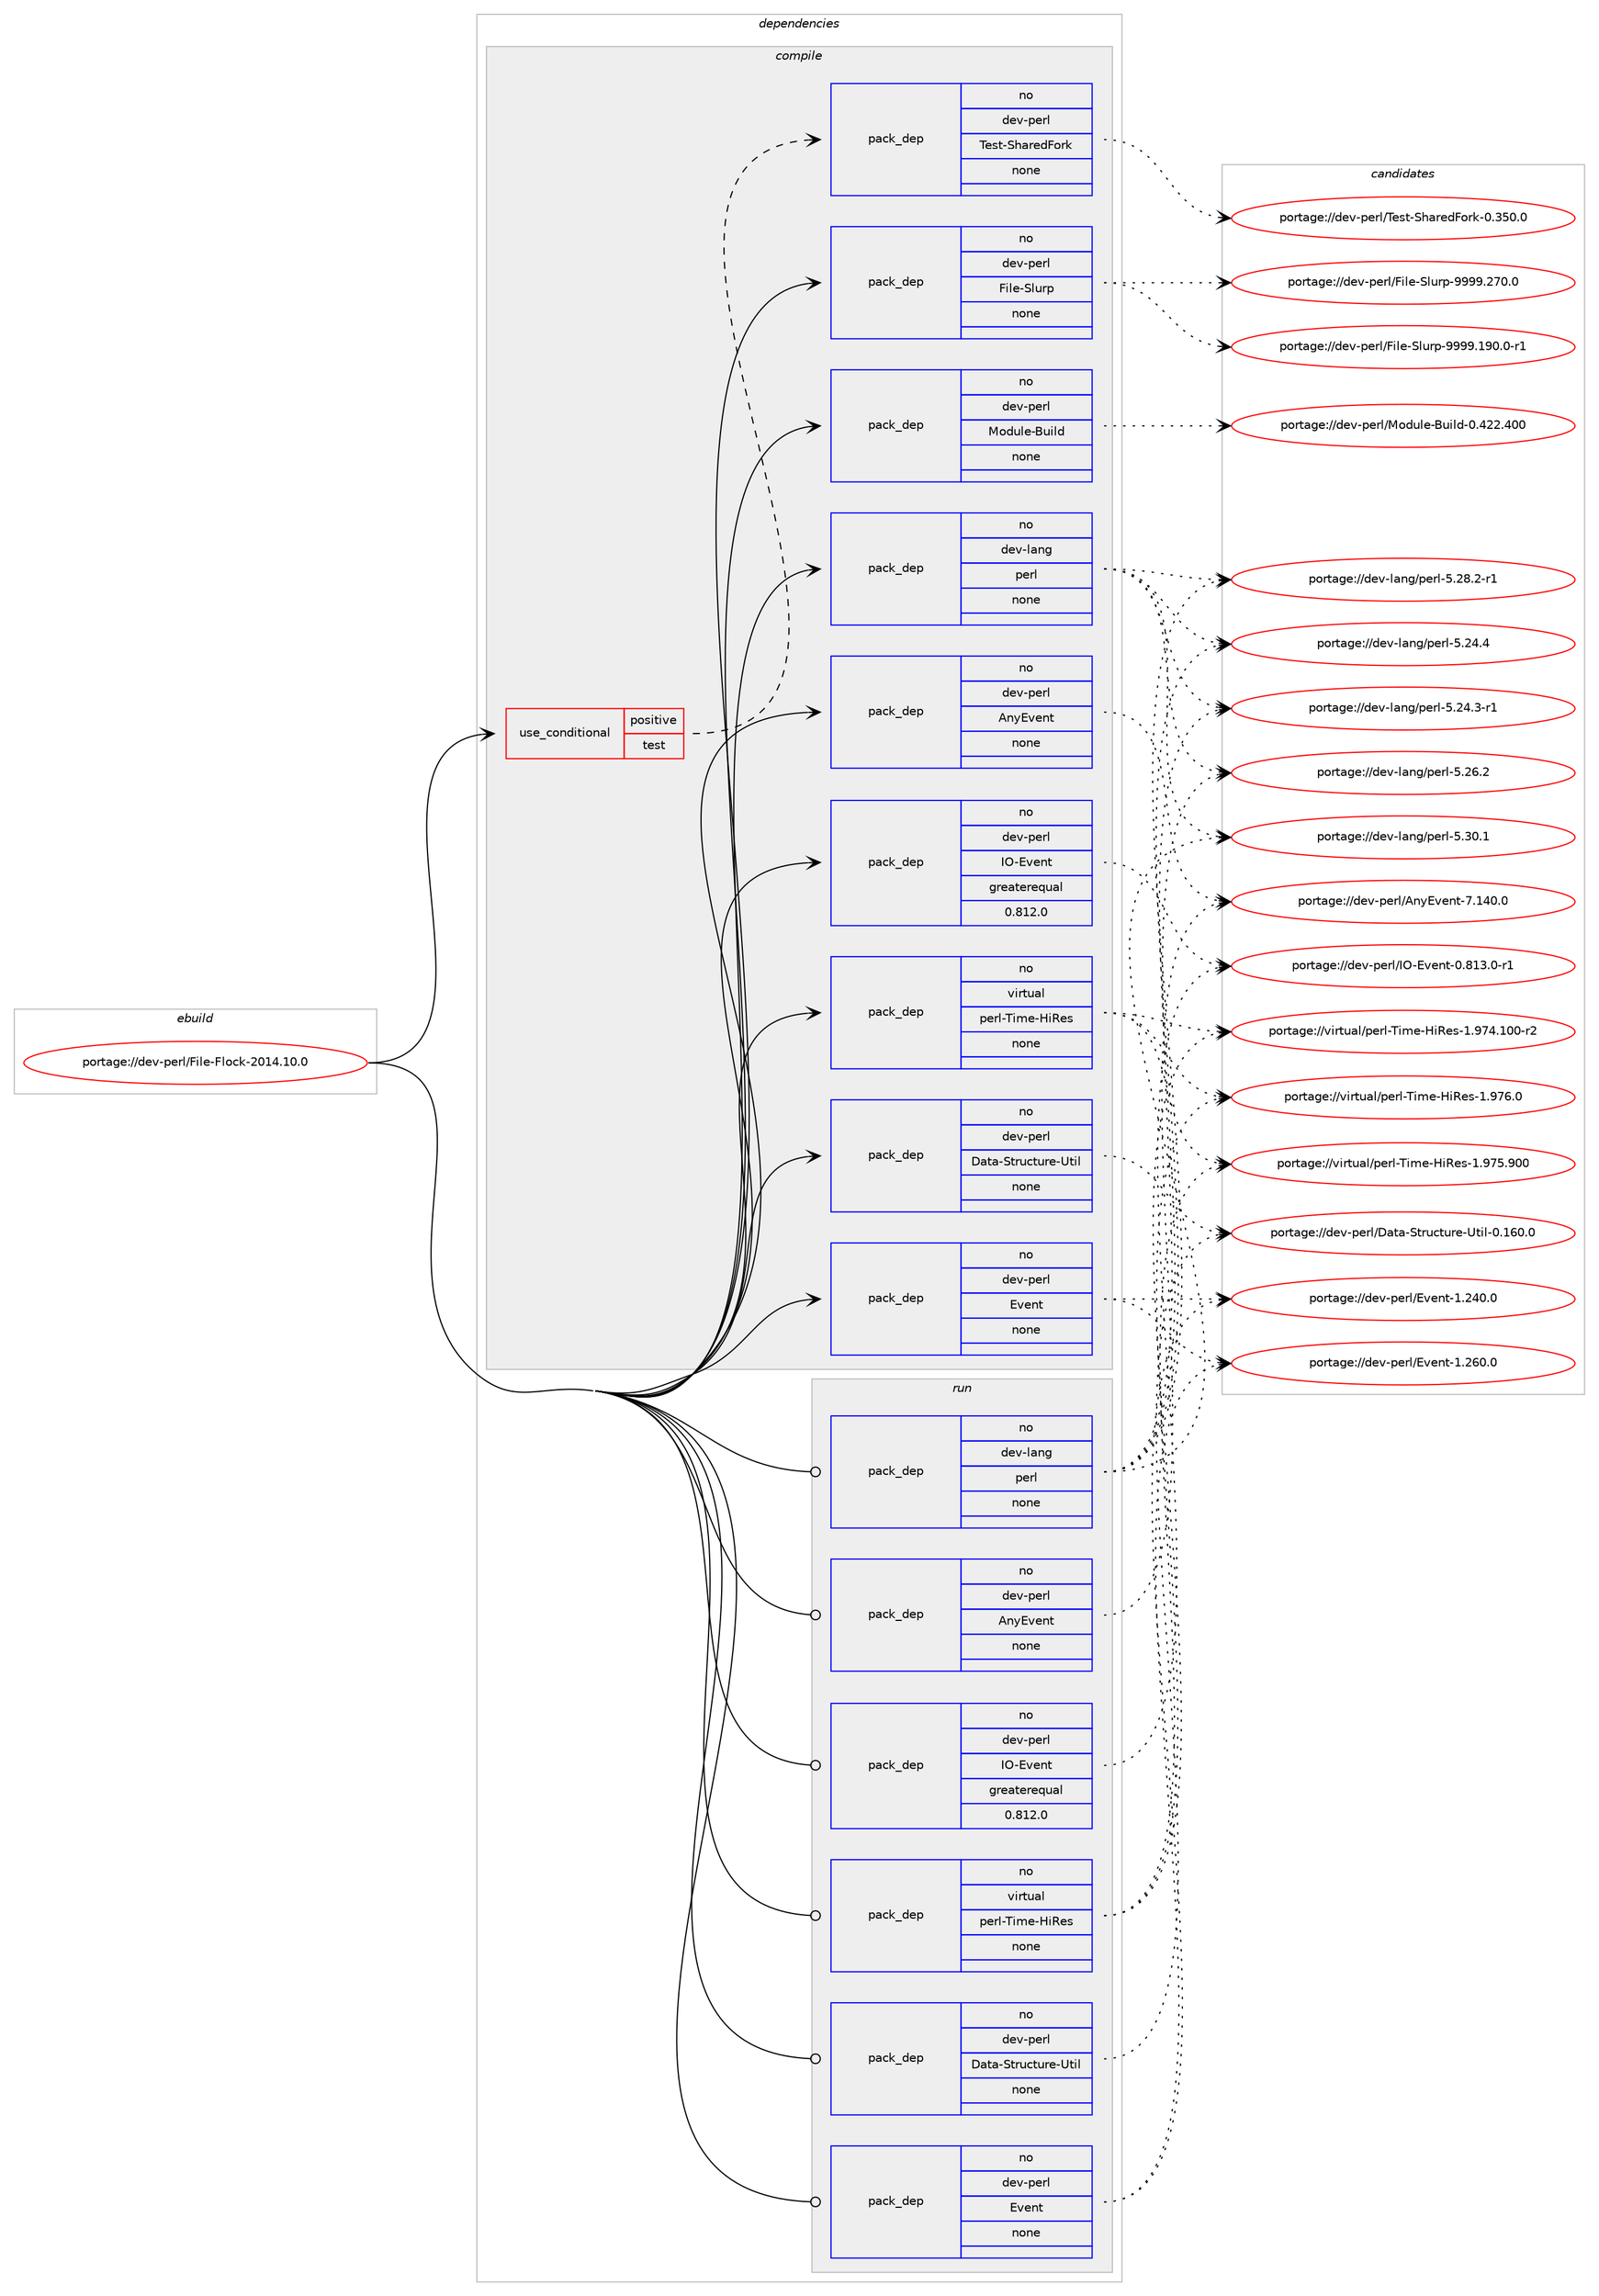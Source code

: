 digraph prolog {

# *************
# Graph options
# *************

newrank=true;
concentrate=true;
compound=true;
graph [rankdir=LR,fontname=Helvetica,fontsize=10,ranksep=1.5];#, ranksep=2.5, nodesep=0.2];
edge  [arrowhead=vee];
node  [fontname=Helvetica,fontsize=10];

# **********
# The ebuild
# **********

subgraph cluster_leftcol {
color=gray;
label=<<i>ebuild</i>>;
id [label="portage://dev-perl/File-Flock-2014.10.0", color=red, width=4, href="../dev-perl/File-Flock-2014.10.0.svg"];
}

# ****************
# The dependencies
# ****************

subgraph cluster_midcol {
color=gray;
label=<<i>dependencies</i>>;
subgraph cluster_compile {
fillcolor="#eeeeee";
style=filled;
label=<<i>compile</i>>;
subgraph cond122268 {
dependency494000 [label=<<TABLE BORDER="0" CELLBORDER="1" CELLSPACING="0" CELLPADDING="4"><TR><TD ROWSPAN="3" CELLPADDING="10">use_conditional</TD></TR><TR><TD>positive</TD></TR><TR><TD>test</TD></TR></TABLE>>, shape=none, color=red];
subgraph pack366645 {
dependency494001 [label=<<TABLE BORDER="0" CELLBORDER="1" CELLSPACING="0" CELLPADDING="4" WIDTH="220"><TR><TD ROWSPAN="6" CELLPADDING="30">pack_dep</TD></TR><TR><TD WIDTH="110">no</TD></TR><TR><TD>dev-perl</TD></TR><TR><TD>Test-SharedFork</TD></TR><TR><TD>none</TD></TR><TR><TD></TD></TR></TABLE>>, shape=none, color=blue];
}
dependency494000:e -> dependency494001:w [weight=20,style="dashed",arrowhead="vee"];
}
id:e -> dependency494000:w [weight=20,style="solid",arrowhead="vee"];
subgraph pack366646 {
dependency494002 [label=<<TABLE BORDER="0" CELLBORDER="1" CELLSPACING="0" CELLPADDING="4" WIDTH="220"><TR><TD ROWSPAN="6" CELLPADDING="30">pack_dep</TD></TR><TR><TD WIDTH="110">no</TD></TR><TR><TD>dev-lang</TD></TR><TR><TD>perl</TD></TR><TR><TD>none</TD></TR><TR><TD></TD></TR></TABLE>>, shape=none, color=blue];
}
id:e -> dependency494002:w [weight=20,style="solid",arrowhead="vee"];
subgraph pack366647 {
dependency494003 [label=<<TABLE BORDER="0" CELLBORDER="1" CELLSPACING="0" CELLPADDING="4" WIDTH="220"><TR><TD ROWSPAN="6" CELLPADDING="30">pack_dep</TD></TR><TR><TD WIDTH="110">no</TD></TR><TR><TD>dev-perl</TD></TR><TR><TD>AnyEvent</TD></TR><TR><TD>none</TD></TR><TR><TD></TD></TR></TABLE>>, shape=none, color=blue];
}
id:e -> dependency494003:w [weight=20,style="solid",arrowhead="vee"];
subgraph pack366648 {
dependency494004 [label=<<TABLE BORDER="0" CELLBORDER="1" CELLSPACING="0" CELLPADDING="4" WIDTH="220"><TR><TD ROWSPAN="6" CELLPADDING="30">pack_dep</TD></TR><TR><TD WIDTH="110">no</TD></TR><TR><TD>dev-perl</TD></TR><TR><TD>Data-Structure-Util</TD></TR><TR><TD>none</TD></TR><TR><TD></TD></TR></TABLE>>, shape=none, color=blue];
}
id:e -> dependency494004:w [weight=20,style="solid",arrowhead="vee"];
subgraph pack366649 {
dependency494005 [label=<<TABLE BORDER="0" CELLBORDER="1" CELLSPACING="0" CELLPADDING="4" WIDTH="220"><TR><TD ROWSPAN="6" CELLPADDING="30">pack_dep</TD></TR><TR><TD WIDTH="110">no</TD></TR><TR><TD>dev-perl</TD></TR><TR><TD>Event</TD></TR><TR><TD>none</TD></TR><TR><TD></TD></TR></TABLE>>, shape=none, color=blue];
}
id:e -> dependency494005:w [weight=20,style="solid",arrowhead="vee"];
subgraph pack366650 {
dependency494006 [label=<<TABLE BORDER="0" CELLBORDER="1" CELLSPACING="0" CELLPADDING="4" WIDTH="220"><TR><TD ROWSPAN="6" CELLPADDING="30">pack_dep</TD></TR><TR><TD WIDTH="110">no</TD></TR><TR><TD>dev-perl</TD></TR><TR><TD>File-Slurp</TD></TR><TR><TD>none</TD></TR><TR><TD></TD></TR></TABLE>>, shape=none, color=blue];
}
id:e -> dependency494006:w [weight=20,style="solid",arrowhead="vee"];
subgraph pack366651 {
dependency494007 [label=<<TABLE BORDER="0" CELLBORDER="1" CELLSPACING="0" CELLPADDING="4" WIDTH="220"><TR><TD ROWSPAN="6" CELLPADDING="30">pack_dep</TD></TR><TR><TD WIDTH="110">no</TD></TR><TR><TD>dev-perl</TD></TR><TR><TD>IO-Event</TD></TR><TR><TD>greaterequal</TD></TR><TR><TD>0.812.0</TD></TR></TABLE>>, shape=none, color=blue];
}
id:e -> dependency494007:w [weight=20,style="solid",arrowhead="vee"];
subgraph pack366652 {
dependency494008 [label=<<TABLE BORDER="0" CELLBORDER="1" CELLSPACING="0" CELLPADDING="4" WIDTH="220"><TR><TD ROWSPAN="6" CELLPADDING="30">pack_dep</TD></TR><TR><TD WIDTH="110">no</TD></TR><TR><TD>dev-perl</TD></TR><TR><TD>Module-Build</TD></TR><TR><TD>none</TD></TR><TR><TD></TD></TR></TABLE>>, shape=none, color=blue];
}
id:e -> dependency494008:w [weight=20,style="solid",arrowhead="vee"];
subgraph pack366653 {
dependency494009 [label=<<TABLE BORDER="0" CELLBORDER="1" CELLSPACING="0" CELLPADDING="4" WIDTH="220"><TR><TD ROWSPAN="6" CELLPADDING="30">pack_dep</TD></TR><TR><TD WIDTH="110">no</TD></TR><TR><TD>virtual</TD></TR><TR><TD>perl-Time-HiRes</TD></TR><TR><TD>none</TD></TR><TR><TD></TD></TR></TABLE>>, shape=none, color=blue];
}
id:e -> dependency494009:w [weight=20,style="solid",arrowhead="vee"];
}
subgraph cluster_compileandrun {
fillcolor="#eeeeee";
style=filled;
label=<<i>compile and run</i>>;
}
subgraph cluster_run {
fillcolor="#eeeeee";
style=filled;
label=<<i>run</i>>;
subgraph pack366654 {
dependency494010 [label=<<TABLE BORDER="0" CELLBORDER="1" CELLSPACING="0" CELLPADDING="4" WIDTH="220"><TR><TD ROWSPAN="6" CELLPADDING="30">pack_dep</TD></TR><TR><TD WIDTH="110">no</TD></TR><TR><TD>dev-lang</TD></TR><TR><TD>perl</TD></TR><TR><TD>none</TD></TR><TR><TD></TD></TR></TABLE>>, shape=none, color=blue];
}
id:e -> dependency494010:w [weight=20,style="solid",arrowhead="odot"];
subgraph pack366655 {
dependency494011 [label=<<TABLE BORDER="0" CELLBORDER="1" CELLSPACING="0" CELLPADDING="4" WIDTH="220"><TR><TD ROWSPAN="6" CELLPADDING="30">pack_dep</TD></TR><TR><TD WIDTH="110">no</TD></TR><TR><TD>dev-perl</TD></TR><TR><TD>AnyEvent</TD></TR><TR><TD>none</TD></TR><TR><TD></TD></TR></TABLE>>, shape=none, color=blue];
}
id:e -> dependency494011:w [weight=20,style="solid",arrowhead="odot"];
subgraph pack366656 {
dependency494012 [label=<<TABLE BORDER="0" CELLBORDER="1" CELLSPACING="0" CELLPADDING="4" WIDTH="220"><TR><TD ROWSPAN="6" CELLPADDING="30">pack_dep</TD></TR><TR><TD WIDTH="110">no</TD></TR><TR><TD>dev-perl</TD></TR><TR><TD>Data-Structure-Util</TD></TR><TR><TD>none</TD></TR><TR><TD></TD></TR></TABLE>>, shape=none, color=blue];
}
id:e -> dependency494012:w [weight=20,style="solid",arrowhead="odot"];
subgraph pack366657 {
dependency494013 [label=<<TABLE BORDER="0" CELLBORDER="1" CELLSPACING="0" CELLPADDING="4" WIDTH="220"><TR><TD ROWSPAN="6" CELLPADDING="30">pack_dep</TD></TR><TR><TD WIDTH="110">no</TD></TR><TR><TD>dev-perl</TD></TR><TR><TD>Event</TD></TR><TR><TD>none</TD></TR><TR><TD></TD></TR></TABLE>>, shape=none, color=blue];
}
id:e -> dependency494013:w [weight=20,style="solid",arrowhead="odot"];
subgraph pack366658 {
dependency494014 [label=<<TABLE BORDER="0" CELLBORDER="1" CELLSPACING="0" CELLPADDING="4" WIDTH="220"><TR><TD ROWSPAN="6" CELLPADDING="30">pack_dep</TD></TR><TR><TD WIDTH="110">no</TD></TR><TR><TD>dev-perl</TD></TR><TR><TD>IO-Event</TD></TR><TR><TD>greaterequal</TD></TR><TR><TD>0.812.0</TD></TR></TABLE>>, shape=none, color=blue];
}
id:e -> dependency494014:w [weight=20,style="solid",arrowhead="odot"];
subgraph pack366659 {
dependency494015 [label=<<TABLE BORDER="0" CELLBORDER="1" CELLSPACING="0" CELLPADDING="4" WIDTH="220"><TR><TD ROWSPAN="6" CELLPADDING="30">pack_dep</TD></TR><TR><TD WIDTH="110">no</TD></TR><TR><TD>virtual</TD></TR><TR><TD>perl-Time-HiRes</TD></TR><TR><TD>none</TD></TR><TR><TD></TD></TR></TABLE>>, shape=none, color=blue];
}
id:e -> dependency494015:w [weight=20,style="solid",arrowhead="odot"];
}
}

# **************
# The candidates
# **************

subgraph cluster_choices {
rank=same;
color=gray;
label=<<i>candidates</i>>;

subgraph choice366645 {
color=black;
nodesep=1;
choice100101118451121011141084784101115116458310497114101100701111141074548465153484648 [label="portage://dev-perl/Test-SharedFork-0.350.0", color=red, width=4,href="../dev-perl/Test-SharedFork-0.350.0.svg"];
dependency494001:e -> choice100101118451121011141084784101115116458310497114101100701111141074548465153484648:w [style=dotted,weight="100"];
}
subgraph choice366646 {
color=black;
nodesep=1;
choice10010111845108971101034711210111410845534651484649 [label="portage://dev-lang/perl-5.30.1", color=red, width=4,href="../dev-lang/perl-5.30.1.svg"];
choice100101118451089711010347112101114108455346505646504511449 [label="portage://dev-lang/perl-5.28.2-r1", color=red, width=4,href="../dev-lang/perl-5.28.2-r1.svg"];
choice10010111845108971101034711210111410845534650544650 [label="portage://dev-lang/perl-5.26.2", color=red, width=4,href="../dev-lang/perl-5.26.2.svg"];
choice10010111845108971101034711210111410845534650524652 [label="portage://dev-lang/perl-5.24.4", color=red, width=4,href="../dev-lang/perl-5.24.4.svg"];
choice100101118451089711010347112101114108455346505246514511449 [label="portage://dev-lang/perl-5.24.3-r1", color=red, width=4,href="../dev-lang/perl-5.24.3-r1.svg"];
dependency494002:e -> choice10010111845108971101034711210111410845534651484649:w [style=dotted,weight="100"];
dependency494002:e -> choice100101118451089711010347112101114108455346505646504511449:w [style=dotted,weight="100"];
dependency494002:e -> choice10010111845108971101034711210111410845534650544650:w [style=dotted,weight="100"];
dependency494002:e -> choice10010111845108971101034711210111410845534650524652:w [style=dotted,weight="100"];
dependency494002:e -> choice100101118451089711010347112101114108455346505246514511449:w [style=dotted,weight="100"];
}
subgraph choice366647 {
color=black;
nodesep=1;
choice100101118451121011141084765110121691181011101164555464952484648 [label="portage://dev-perl/AnyEvent-7.140.0", color=red, width=4,href="../dev-perl/AnyEvent-7.140.0.svg"];
dependency494003:e -> choice100101118451121011141084765110121691181011101164555464952484648:w [style=dotted,weight="100"];
}
subgraph choice366648 {
color=black;
nodesep=1;
choice100101118451121011141084768971169745831161141179911611711410145851161051084548464954484648 [label="portage://dev-perl/Data-Structure-Util-0.160.0", color=red, width=4,href="../dev-perl/Data-Structure-Util-0.160.0.svg"];
dependency494004:e -> choice100101118451121011141084768971169745831161141179911611711410145851161051084548464954484648:w [style=dotted,weight="100"];
}
subgraph choice366649 {
color=black;
nodesep=1;
choice1001011184511210111410847691181011101164549465054484648 [label="portage://dev-perl/Event-1.260.0", color=red, width=4,href="../dev-perl/Event-1.260.0.svg"];
choice1001011184511210111410847691181011101164549465052484648 [label="portage://dev-perl/Event-1.240.0", color=red, width=4,href="../dev-perl/Event-1.240.0.svg"];
dependency494005:e -> choice1001011184511210111410847691181011101164549465054484648:w [style=dotted,weight="100"];
dependency494005:e -> choice1001011184511210111410847691181011101164549465052484648:w [style=dotted,weight="100"];
}
subgraph choice366650 {
color=black;
nodesep=1;
choice10010111845112101114108477010510810145831081171141124557575757465055484648 [label="portage://dev-perl/File-Slurp-9999.270.0", color=red, width=4,href="../dev-perl/File-Slurp-9999.270.0.svg"];
choice100101118451121011141084770105108101458310811711411245575757574649574846484511449 [label="portage://dev-perl/File-Slurp-9999.190.0-r1", color=red, width=4,href="../dev-perl/File-Slurp-9999.190.0-r1.svg"];
dependency494006:e -> choice10010111845112101114108477010510810145831081171141124557575757465055484648:w [style=dotted,weight="100"];
dependency494006:e -> choice100101118451121011141084770105108101458310811711411245575757574649574846484511449:w [style=dotted,weight="100"];
}
subgraph choice366651 {
color=black;
nodesep=1;
choice10010111845112101114108477379456911810111011645484656495146484511449 [label="portage://dev-perl/IO-Event-0.813.0-r1", color=red, width=4,href="../dev-perl/IO-Event-0.813.0-r1.svg"];
dependency494007:e -> choice10010111845112101114108477379456911810111011645484656495146484511449:w [style=dotted,weight="100"];
}
subgraph choice366652 {
color=black;
nodesep=1;
choice100101118451121011141084777111100117108101456611710510810045484652505046524848 [label="portage://dev-perl/Module-Build-0.422.400", color=red, width=4,href="../dev-perl/Module-Build-0.422.400.svg"];
dependency494008:e -> choice100101118451121011141084777111100117108101456611710510810045484652505046524848:w [style=dotted,weight="100"];
}
subgraph choice366653 {
color=black;
nodesep=1;
choice118105114116117971084711210111410845841051091014572105821011154549465755544648 [label="portage://virtual/perl-Time-HiRes-1.976.0", color=red, width=4,href="../virtual/perl-Time-HiRes-1.976.0.svg"];
choice1181051141161179710847112101114108458410510910145721058210111545494657555346574848 [label="portage://virtual/perl-Time-HiRes-1.975.900", color=red, width=4,href="../virtual/perl-Time-HiRes-1.975.900.svg"];
choice11810511411611797108471121011141084584105109101457210582101115454946575552464948484511450 [label="portage://virtual/perl-Time-HiRes-1.974.100-r2", color=red, width=4,href="../virtual/perl-Time-HiRes-1.974.100-r2.svg"];
dependency494009:e -> choice118105114116117971084711210111410845841051091014572105821011154549465755544648:w [style=dotted,weight="100"];
dependency494009:e -> choice1181051141161179710847112101114108458410510910145721058210111545494657555346574848:w [style=dotted,weight="100"];
dependency494009:e -> choice11810511411611797108471121011141084584105109101457210582101115454946575552464948484511450:w [style=dotted,weight="100"];
}
subgraph choice366654 {
color=black;
nodesep=1;
choice10010111845108971101034711210111410845534651484649 [label="portage://dev-lang/perl-5.30.1", color=red, width=4,href="../dev-lang/perl-5.30.1.svg"];
choice100101118451089711010347112101114108455346505646504511449 [label="portage://dev-lang/perl-5.28.2-r1", color=red, width=4,href="../dev-lang/perl-5.28.2-r1.svg"];
choice10010111845108971101034711210111410845534650544650 [label="portage://dev-lang/perl-5.26.2", color=red, width=4,href="../dev-lang/perl-5.26.2.svg"];
choice10010111845108971101034711210111410845534650524652 [label="portage://dev-lang/perl-5.24.4", color=red, width=4,href="../dev-lang/perl-5.24.4.svg"];
choice100101118451089711010347112101114108455346505246514511449 [label="portage://dev-lang/perl-5.24.3-r1", color=red, width=4,href="../dev-lang/perl-5.24.3-r1.svg"];
dependency494010:e -> choice10010111845108971101034711210111410845534651484649:w [style=dotted,weight="100"];
dependency494010:e -> choice100101118451089711010347112101114108455346505646504511449:w [style=dotted,weight="100"];
dependency494010:e -> choice10010111845108971101034711210111410845534650544650:w [style=dotted,weight="100"];
dependency494010:e -> choice10010111845108971101034711210111410845534650524652:w [style=dotted,weight="100"];
dependency494010:e -> choice100101118451089711010347112101114108455346505246514511449:w [style=dotted,weight="100"];
}
subgraph choice366655 {
color=black;
nodesep=1;
choice100101118451121011141084765110121691181011101164555464952484648 [label="portage://dev-perl/AnyEvent-7.140.0", color=red, width=4,href="../dev-perl/AnyEvent-7.140.0.svg"];
dependency494011:e -> choice100101118451121011141084765110121691181011101164555464952484648:w [style=dotted,weight="100"];
}
subgraph choice366656 {
color=black;
nodesep=1;
choice100101118451121011141084768971169745831161141179911611711410145851161051084548464954484648 [label="portage://dev-perl/Data-Structure-Util-0.160.0", color=red, width=4,href="../dev-perl/Data-Structure-Util-0.160.0.svg"];
dependency494012:e -> choice100101118451121011141084768971169745831161141179911611711410145851161051084548464954484648:w [style=dotted,weight="100"];
}
subgraph choice366657 {
color=black;
nodesep=1;
choice1001011184511210111410847691181011101164549465054484648 [label="portage://dev-perl/Event-1.260.0", color=red, width=4,href="../dev-perl/Event-1.260.0.svg"];
choice1001011184511210111410847691181011101164549465052484648 [label="portage://dev-perl/Event-1.240.0", color=red, width=4,href="../dev-perl/Event-1.240.0.svg"];
dependency494013:e -> choice1001011184511210111410847691181011101164549465054484648:w [style=dotted,weight="100"];
dependency494013:e -> choice1001011184511210111410847691181011101164549465052484648:w [style=dotted,weight="100"];
}
subgraph choice366658 {
color=black;
nodesep=1;
choice10010111845112101114108477379456911810111011645484656495146484511449 [label="portage://dev-perl/IO-Event-0.813.0-r1", color=red, width=4,href="../dev-perl/IO-Event-0.813.0-r1.svg"];
dependency494014:e -> choice10010111845112101114108477379456911810111011645484656495146484511449:w [style=dotted,weight="100"];
}
subgraph choice366659 {
color=black;
nodesep=1;
choice118105114116117971084711210111410845841051091014572105821011154549465755544648 [label="portage://virtual/perl-Time-HiRes-1.976.0", color=red, width=4,href="../virtual/perl-Time-HiRes-1.976.0.svg"];
choice1181051141161179710847112101114108458410510910145721058210111545494657555346574848 [label="portage://virtual/perl-Time-HiRes-1.975.900", color=red, width=4,href="../virtual/perl-Time-HiRes-1.975.900.svg"];
choice11810511411611797108471121011141084584105109101457210582101115454946575552464948484511450 [label="portage://virtual/perl-Time-HiRes-1.974.100-r2", color=red, width=4,href="../virtual/perl-Time-HiRes-1.974.100-r2.svg"];
dependency494015:e -> choice118105114116117971084711210111410845841051091014572105821011154549465755544648:w [style=dotted,weight="100"];
dependency494015:e -> choice1181051141161179710847112101114108458410510910145721058210111545494657555346574848:w [style=dotted,weight="100"];
dependency494015:e -> choice11810511411611797108471121011141084584105109101457210582101115454946575552464948484511450:w [style=dotted,weight="100"];
}
}

}
